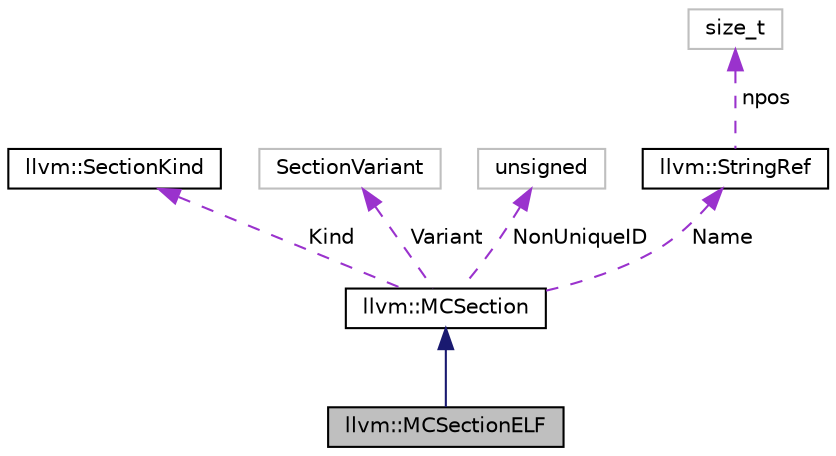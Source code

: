 digraph "llvm::MCSectionELF"
{
 // LATEX_PDF_SIZE
  bgcolor="transparent";
  edge [fontname="Helvetica",fontsize="10",labelfontname="Helvetica",labelfontsize="10"];
  node [fontname="Helvetica",fontsize="10",shape=record];
  Node1 [label="llvm::MCSectionELF",height=0.2,width=0.4,color="black", fillcolor="grey75", style="filled", fontcolor="black",tooltip="This represents a section on linux, lots of unix variants and some bare metal systems."];
  Node2 -> Node1 [dir="back",color="midnightblue",fontsize="10",style="solid",fontname="Helvetica"];
  Node2 [label="llvm::MCSection",height=0.2,width=0.4,color="black",URL="$classllvm_1_1MCSection.html",tooltip="Instances of this class represent a uniqued identifier for a section in the current translation unit."];
  Node3 -> Node2 [dir="back",color="darkorchid3",fontsize="10",style="dashed",label=" Kind" ,fontname="Helvetica"];
  Node3 [label="llvm::SectionKind",height=0.2,width=0.4,color="black",URL="$classllvm_1_1SectionKind.html",tooltip="SectionKind - This is a simple POD value that classifies the properties of a section."];
  Node4 -> Node2 [dir="back",color="darkorchid3",fontsize="10",style="dashed",label=" Variant" ,fontname="Helvetica"];
  Node4 [label="SectionVariant",height=0.2,width=0.4,color="grey75",tooltip=" "];
  Node5 -> Node2 [dir="back",color="darkorchid3",fontsize="10",style="dashed",label=" NonUniqueID" ,fontname="Helvetica"];
  Node5 [label="unsigned",height=0.2,width=0.4,color="grey75",tooltip=" "];
  Node6 -> Node2 [dir="back",color="darkorchid3",fontsize="10",style="dashed",label=" Name" ,fontname="Helvetica"];
  Node6 [label="llvm::StringRef",height=0.2,width=0.4,color="black",URL="$classllvm_1_1StringRef.html",tooltip="StringRef - Represent a constant reference to a string, i.e."];
  Node7 -> Node6 [dir="back",color="darkorchid3",fontsize="10",style="dashed",label=" npos" ,fontname="Helvetica"];
  Node7 [label="size_t",height=0.2,width=0.4,color="grey75",tooltip=" "];
}
